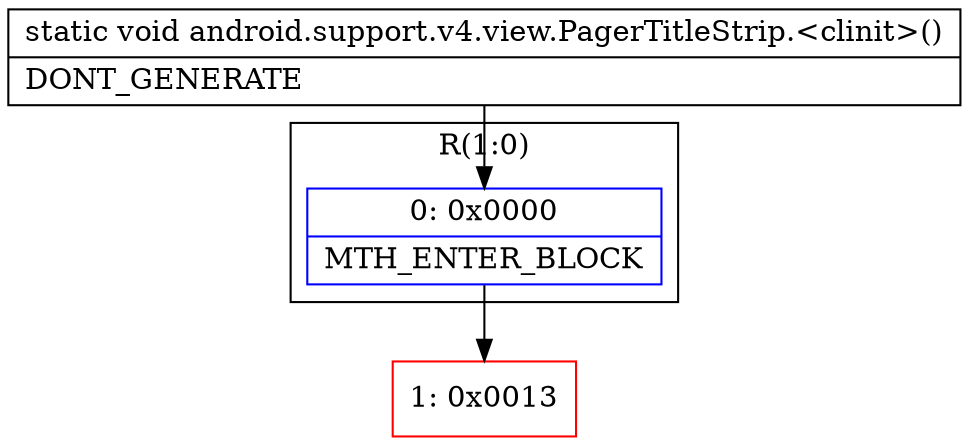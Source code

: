 digraph "CFG forandroid.support.v4.view.PagerTitleStrip.\<clinit\>()V" {
subgraph cluster_Region_1010885417 {
label = "R(1:0)";
node [shape=record,color=blue];
Node_0 [shape=record,label="{0\:\ 0x0000|MTH_ENTER_BLOCK\l}"];
}
Node_1 [shape=record,color=red,label="{1\:\ 0x0013}"];
MethodNode[shape=record,label="{static void android.support.v4.view.PagerTitleStrip.\<clinit\>()  | DONT_GENERATE\l}"];
MethodNode -> Node_0;
Node_0 -> Node_1;
}

